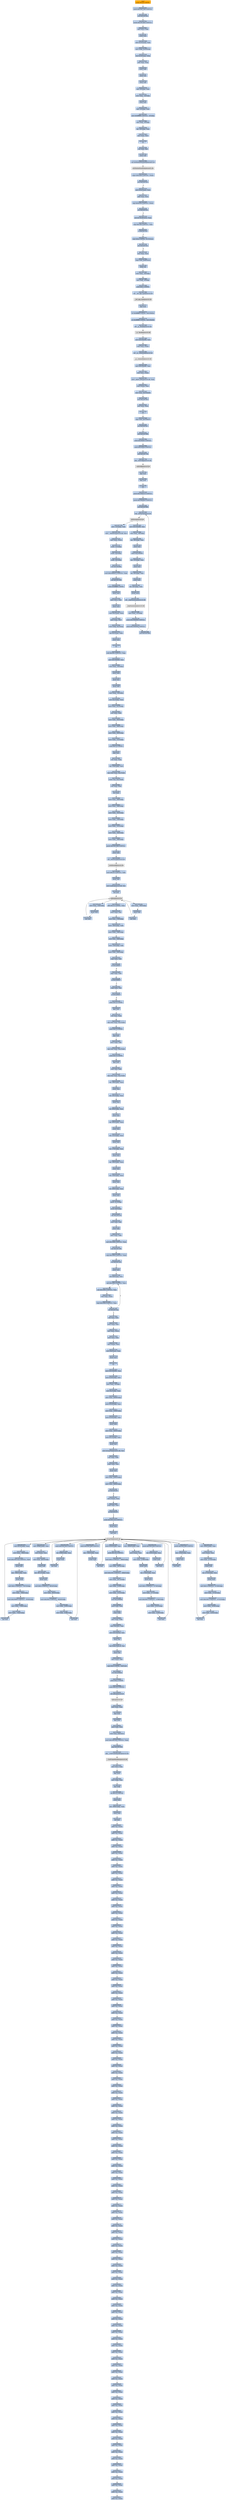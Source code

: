 digraph G {
node[shape=rectangle,style=filled,fillcolor=lightsteelblue,color=lightsteelblue]
bgcolor="transparent"
a0x010073ffpushl_0x28UINT8[label="start\npushl $0x28<UINT8>",color="lightgrey",fillcolor="orange"];
a0x01007401pushl_0x1001760UINT32[label="0x01007401\npushl $0x1001760<UINT32>"];
a0x01007406call_0x010076ac[label="0x01007406\ncall 0x010076ac"];
a0x010076acpushl_0x10076feUINT32[label="0x010076ac\npushl $0x10076fe<UINT32>"];
a0x010076b1movl_fs_0_eax[label="0x010076b1\nmovl %fs:0, %eax"];
a0x010076b7pushl_eax[label="0x010076b7\npushl %eax"];
a0x010076b8movl_0x10esp__eax[label="0x010076b8\nmovl 0x10(%esp), %eax"];
a0x010076bcmovl_ebp_0x10esp_[label="0x010076bc\nmovl %ebp, 0x10(%esp)"];
a0x010076c0leal_0x10esp__ebp[label="0x010076c0\nleal 0x10(%esp), %ebp"];
a0x010076c4subl_eax_esp[label="0x010076c4\nsubl %eax, %esp"];
a0x010076c6pushl_ebx[label="0x010076c6\npushl %ebx"];
a0x010076c7pushl_esi[label="0x010076c7\npushl %esi"];
a0x010076c8pushl_edi[label="0x010076c8\npushl %edi"];
a0x010076c9movl__8ebp__eax[label="0x010076c9\nmovl -8(%ebp), %eax"];
a0x010076ccmovl_esp__24ebp_[label="0x010076cc\nmovl %esp, -24(%ebp)"];
a0x010076cfpushl_eax[label="0x010076cf\npushl %eax"];
a0x010076d0movl__4ebp__eax[label="0x010076d0\nmovl -4(%ebp), %eax"];
a0x010076d3movl_0xffffffffUINT32__4ebp_[label="0x010076d3\nmovl $0xffffffff<UINT32>, -4(%ebp)"];
a0x010076damovl_eax__8ebp_[label="0x010076da\nmovl %eax, -8(%ebp)"];
a0x010076ddleal__16ebp__eax[label="0x010076dd\nleal -16(%ebp), %eax"];
a0x010076e0movl_eax_fs_0[label="0x010076e0\nmovl %eax, %fs:0"];
a0x010076e6ret[label="0x010076e6\nret"];
a0x0100740bxorl_edi_edi[label="0x0100740b\nxorl %edi, %edi"];
a0x0100740dpushl_edi[label="0x0100740d\npushl %edi"];
a0x0100740ecall_GetModuleHandleA_kernel32_dll[label="0x0100740e\ncall GetModuleHandleA@kernel32.dll"];
GetModuleHandleA_kernel32_dll[label="GetModuleHandleA@kernel32.dll",color="lightgrey",fillcolor="lightgrey"];
a0x01007414cmpw_0x5a4dUINT16_eax_[label="0x01007414\ncmpw $0x5a4d<UINT16>, (%eax)"];
a0x01007419jne_0x0100743a[label="0x01007419\njne 0x0100743a"];
a0x0100741bmovl_0x3ceax__ecx[label="0x0100741b\nmovl 0x3c(%eax), %ecx"];
a0x0100741eaddl_eax_ecx[label="0x0100741e\naddl %eax, %ecx"];
a0x01007420cmpl_0x4550UINT32_ecx_[label="0x01007420\ncmpl $0x4550<UINT32>, (%ecx)"];
a0x01007426jne_0x0100743a[label="0x01007426\njne 0x0100743a"];
a0x01007428movzwl_0x18ecx__eax[label="0x01007428\nmovzwl 0x18(%ecx), %eax"];
a0x0100742ccmpl_0x10bUINT32_eax[label="0x0100742c\ncmpl $0x10b<UINT32>, %eax"];
a0x01007431je_0x01007452[label="0x01007431\nje 0x01007452"];
a0x01007452cmpl_0xeUINT8_0x74ecx_[label="0x01007452\ncmpl $0xe<UINT8>, 0x74(%ecx)"];
a0x01007456jbe_0x0100743a[label="0x01007456\njbe 0x0100743a"];
a0x01007458xorl_eax_eax[label="0x01007458\nxorl %eax, %eax"];
a0x0100745acmpl_edi_0xe8ecx_[label="0x0100745a\ncmpl %edi, 0xe8(%ecx)"];
a0x01007460setne_al[label="0x01007460\nsetne %al"];
a0x01007463movl_eax__28ebp_[label="0x01007463\nmovl %eax, -28(%ebp)"];
a0x01007466movl_edi__4ebp_[label="0x01007466\nmovl %edi, -4(%ebp)"];
a0x01007469pushl_0x1UINT8[label="0x01007469\npushl $0x1<UINT8>"];
a0x0100746bcall___set_app_type_msvcrt_dll[label="0x0100746b\ncall __set_app_type@msvcrt.dll"];
a__set_app_type_msvcrt_dll[label="__set_app_type@msvcrt.dll",color="lightgrey",fillcolor="lightgrey"];
a0x01007471popl_ecx[label="0x01007471\npopl %ecx"];
a0x01007472orl_0xffffffffUINT8_0x0100e0ac[label="0x01007472\norl $0xffffffff<UINT8>, 0x0100e0ac"];
a0x01007479orl_0xffffffffUINT8_0x0100e0b0[label="0x01007479\norl $0xffffffff<UINT8>, 0x0100e0b0"];
a0x01007480call___p__fmode_msvcrt_dll[label="0x01007480\ncall __p__fmode@msvcrt.dll"];
a__p__fmode_msvcrt_dll[label="__p__fmode@msvcrt.dll",color="lightgrey",fillcolor="lightgrey"];
a0x01007486movl_0x0100e090_ecx[label="0x01007486\nmovl 0x0100e090, %ecx"];
a0x0100748cmovl_ecx_eax_[label="0x0100748c\nmovl %ecx, (%eax)"];
a0x0100748ecall___p__commode_msvcrt_dll[label="0x0100748e\ncall __p__commode@msvcrt.dll"];
a__p__commode_msvcrt_dll[label="__p__commode@msvcrt.dll",color="lightgrey",fillcolor="lightgrey"];
a0x01007494movl_0x0100e08c_ecx[label="0x01007494\nmovl 0x0100e08c, %ecx"];
a0x0100749amovl_ecx_eax_[label="0x0100749a\nmovl %ecx, (%eax)"];
a0x0100749cmovl__adjust_fdiv_msvcrt_dll_eax[label="0x0100749c\nmovl _adjust_fdiv@msvcrt.dll, %eax"];
a0x010074a1movl_eax__eax[label="0x010074a1\nmovl (%eax), %eax"];
a0x010074a3movl_eax_0x0100e0b4[label="0x010074a3\nmovl %eax, 0x0100e0b4"];
a0x010074a8call_0x010076a2[label="0x010074a8\ncall 0x010076a2"];
a0x010076a2xorl_eax_eax[label="0x010076a2\nxorl %eax, %eax"];
a0x010076a4ret[label="0x010076a4\nret"];
a0x010074adcmpl_edi_0x0100e070[label="0x010074ad\ncmpl %edi, 0x0100e070"];
a0x010074b3jne_0x010074c1[label="0x010074b3\njne 0x010074c1"];
a0x010074c1call_0x0100768b[label="0x010074c1\ncall 0x0100768b"];
a0x0100768bpushl_0x30000UINT32[label="0x0100768b\npushl $0x30000<UINT32>"];
a0x01007690pushl_0x10000UINT32[label="0x01007690\npushl $0x10000<UINT32>"];
a0x01007695call_0x010077de[label="0x01007695\ncall 0x010077de"];
a0x010077dejmp__controlfp_msvcrt_dll[label="0x010077de\njmp _controlfp@msvcrt.dll"];
a_controlfp_msvcrt_dll[label="_controlfp@msvcrt.dll",color="lightgrey",fillcolor="lightgrey"];
a0x0100769apopl_ecx[label="0x0100769a\npopl %ecx"];
a0x0100769bpopl_ecx[label="0x0100769b\npopl %ecx"];
a0x0100769cret[label="0x0100769c\nret"];
a0x010074c6pushl_0x100e010UINT32[label="0x010074c6\npushl $0x100e010<UINT32>"];
a0x010074cbpushl_0x100e00cUINT32[label="0x010074cb\npushl $0x100e00c<UINT32>"];
a0x010074d0call_0x01007680[label="0x010074d0\ncall 0x01007680"];
a0x01007680jmp__initterm_msvcrt_dll[label="0x01007680\njmp _initterm@msvcrt.dll"];
a_initterm_msvcrt_dll[label="_initterm@msvcrt.dll",color="lightgrey",fillcolor="lightgrey"];
a0x010074d5movl_0x0100e088_eax[label="0x010074d5\nmovl 0x0100e088, %eax"];
a0x010074damovl_eax__36ebp_[label="0x010074da\nmovl %eax, -36(%ebp)"];
a0x010074ddleal__36ebp__eax[label="0x010074dd\nleal -36(%ebp), %eax"];
a0x010074e0pushl_eax[label="0x010074e0\npushl %eax"];
a0x010074e1pushl_0x0100e084[label="0x010074e1\npushl 0x0100e084"];
a0x010074e7leal__32ebp__eax[label="0x010074e7\nleal -32(%ebp), %eax"];
a0x010074eapushl_eax[label="0x010074ea\npushl %eax"];
a0x010074ebleal__40ebp__eax[label="0x010074eb\nleal -40(%ebp), %eax"];
a0x010074eepushl_eax[label="0x010074ee\npushl %eax"];
a0x010074efleal__44ebp__eax[label="0x010074ef\nleal -44(%ebp), %eax"];
a0x010074f2pushl_eax[label="0x010074f2\npushl %eax"];
a0x010074f3call___wgetmainargs_msvcrt_dll[label="0x010074f3\ncall __wgetmainargs@msvcrt.dll"];
a__wgetmainargs_msvcrt_dll[label="__wgetmainargs@msvcrt.dll",color="lightgrey",fillcolor="lightgrey"];
a0x010074f9movl_eax__52ebp_[label="0x010074f9\nmovl %eax, -52(%ebp)"];
a0x010074fcpushl_0x100e008UINT32[label="0x010074fc\npushl $0x100e008<UINT32>"];
a0x01007501pushl_0x100e000UINT32[label="0x01007501\npushl $0x100e000<UINT32>"];
a0x01007506call_0x01007680[label="0x01007506\ncall 0x01007680"];
a0x0100750bmovl__32ebp__eax[label="0x0100750b\nmovl -32(%ebp), %eax"];
a0x0100750emovl___winitenv_msvcrt_dll_ecx[label="0x0100750e\nmovl __winitenv@msvcrt.dll, %ecx"];
a0x01007514movl_eax_ecx_[label="0x01007514\nmovl %eax, (%ecx)"];
a0x01007516pushl__32ebp_[label="0x01007516\npushl -32(%ebp)"];
a0x01007519pushl__40ebp_[label="0x01007519\npushl -40(%ebp)"];
a0x0100751cpushl__44ebp_[label="0x0100751c\npushl -44(%ebp)"];
a0x0100751fcall_0x0100596c[label="0x0100751f\ncall 0x0100596c"];
a0x0100596cmovl_0x100bc97UINT32_eax[label="0x0100596c\nmovl $0x100bc97<UINT32>, %eax"];
a0x01005971call_0x01007638[label="0x01005971\ncall 0x01007638"];
a0x01007638pushl_0xffffffffUINT8[label="0x01007638\npushl $0xffffffff<UINT8>"];
a0x0100763apushl_eax[label="0x0100763a\npushl %eax"];
a0x0100763bmovl_fs_0_eax[label="0x0100763b\nmovl %fs:0, %eax"];
a0x01007641pushl_eax[label="0x01007641\npushl %eax"];
a0x01007642movl_0xcesp__eax[label="0x01007642\nmovl 0xc(%esp), %eax"];
a0x01007646movl_esp_fs_0[label="0x01007646\nmovl %esp, %fs:0"];
a0x0100764dmovl_ebp_0xcesp_[label="0x0100764d\nmovl %ebp, 0xc(%esp)"];
a0x01007651leal_0xcesp__ebp[label="0x01007651\nleal 0xc(%esp), %ebp"];
a0x01007655pushl_eax[label="0x01007655\npushl %eax"];
a0x01007656ret[label="0x01007656\nret"];
a0x01005976subl_0x26cUINT32_esp[label="0x01005976\nsubl $0x26c<UINT32>, %esp"];
a0x0100597cmovl_0x0100e060_eax[label="0x0100597c\nmovl 0x0100e060, %eax"];
a0x01005981movl_eax__20ebp_[label="0x01005981\nmovl %eax, -20(%ebp)"];
a0x01005984pushl_ebx[label="0x01005984\npushl %ebx"];
a0x01005985pushl_esi[label="0x01005985\npushl %esi"];
a0x01005986pushl_edi[label="0x01005986\npushl %edi"];
a0x01005987movl_esp__16ebp_[label="0x01005987\nmovl %esp, -16(%ebp)"];
a0x0100598amovl_0xcebp__eax[label="0x0100598a\nmovl 0xc(%ebp), %eax"];
a0x0100598dmovl_eax__612ebp_[label="0x0100598d\nmovl %eax, -612(%ebp)"];
a0x01005993xorl_ebx_ebx[label="0x01005993\nxorl %ebx, %ebx"];
a0x01005995movl_ebx__604ebp_[label="0x01005995\nmovl %ebx, -604(%ebp)"];
a0x0100599bmovl_ebx__608ebp_[label="0x0100599b\nmovl %ebx, -608(%ebp)"];
a0x010059a1movl_ebx__600ebp_[label="0x010059a1\nmovl %ebx, -600(%ebp)"];
a0x010059a7movl_ebx__532ebp_[label="0x010059a7\nmovl %ebx, -532(%ebp)"];
a0x010059adpushl_0x7eUINT8[label="0x010059ad\npushl $0x7e<UINT8>"];
a0x010059afpopl_ecx[label="0x010059af\npopl %ecx"];
a0x010059b0xorl_eax_eax[label="0x010059b0\nxorl %eax, %eax"];
a0x010059b2leal__528ebp__edi[label="0x010059b2\nleal -528(%ebp), %edi"];
a0x010059b8repz_stosl_eax_es_edi_[label="0x010059b8\nrepz stosl %eax, %es:(%edi)"];
a0x010059bastosw_ax_es_edi_[label="0x010059ba\nstosw %ax, %es:(%edi)"];
a0x010059bcxorl_eax_eax[label="0x010059bc\nxorl %eax, %eax"];
a0x010059beincl_eax[label="0x010059be\nincl %eax"];
a0x010059bfmovl_eax__580ebp_[label="0x010059bf\nmovl %eax, -580(%ebp)"];
a0x010059c5movl_eax__596ebp_[label="0x010059c5\nmovl %eax, -596(%ebp)"];
a0x010059cbmovl_ebx__592ebp_[label="0x010059cb\nmovl %ebx, -592(%ebp)"];
a0x010059d1movl_ebx__536ebp_[label="0x010059d1\nmovl %ebx, -536(%ebp)"];
a0x010059d7movl_ebx__552ebp_[label="0x010059d7\nmovl %ebx, -552(%ebp)"];
a0x010059ddmovl_ebx__584ebp_[label="0x010059dd\nmovl %ebx, -584(%ebp)"];
a0x010059e3movl_ebx__588ebp_[label="0x010059e3\nmovl %ebx, -588(%ebp)"];
a0x010059e9pushl_0x1001280UINT32[label="0x010059e9\npushl $0x1001280<UINT32>"];
a0x010059eepushl_ebx[label="0x010059ee\npushl %ebx"];
a0x010059efcall__wsetlocale_msvcrt_dll[label="0x010059ef\ncall _wsetlocale@msvcrt.dll"];
a_wsetlocale_msvcrt_dll[label="_wsetlocale@msvcrt.dll",color="lightgrey",fillcolor="lightgrey"];
a0x010059f5movl_0x1fcUINT32_edi[label="0x010059f5\nmovl $0x1fc<UINT32>, %edi"];
a0x010059fapushl_edi[label="0x010059fa\npushl %edi"];
a0x010059fbmovl_malloc_msvcrt_dll_esi[label="0x010059fb\nmovl malloc@msvcrt.dll, %esi"];
a0x01005a01call_esi[label="0x01005a01\ncall %esi"];
malloc_msvcrt_dll[label="malloc@msvcrt.dll",color="lightgrey",fillcolor="lightgrey"];
a0x01005a03movl_eax__556ebp_[label="0x01005a03\nmovl %eax, -556(%ebp)"];
a0x01005a09pushl_edi[label="0x01005a09\npushl %edi"];
a0x01005a0acall_esi[label="0x01005a0a\ncall %esi"];
a0x01005a0cmovl_eax__560ebp_[label="0x01005a0c\nmovl %eax, -560(%ebp)"];
a0x01005a12pushl_edi[label="0x01005a12\npushl %edi"];
a0x01005a13call_esi[label="0x01005a13\ncall %esi"];
a0x01005a15addl_0x14UINT8_esp[label="0x01005a15\naddl $0x14<UINT8>, %esp"];
a0x01005a18movl_eax_esi[label="0x01005a18\nmovl %eax, %esi"];
a0x01005a1amovl_esi__576ebp_[label="0x01005a1a\nmovl %esi, -576(%ebp)"];
a0x01005a20movl__560ebp__edx[label="0x01005a20\nmovl -560(%ebp), %edx"];
a0x01005a26movl_edx__548ebp_[label="0x01005a26\nmovl %edx, -548(%ebp)"];
a0x01005a2cmovl_esi__544ebp_[label="0x01005a2c\nmovl %esi, -544(%ebp)"];
a0x01005a32movl__556ebp__edi[label="0x01005a32\nmovl -556(%ebp), %edi"];
a0x01005a38movl_edi__540ebp_[label="0x01005a38\nmovl %edi, -540(%ebp)"];
a0x01005a3ecmpl_ebx_edi[label="0x01005a3e\ncmpl %ebx, %edi"];
a0x01005a40je_0x01006037[label="0x01005a40\nje 0x01006037"];
a0x01005a46cmpl_ebx_edx[label="0x01005a46\ncmpl %ebx, %edx"];
a0x01005a48je_0x01006037[label="0x01005a48\nje 0x01006037"];
a0x01005a4ecmpl_ebx_esi[label="0x01005a4e\ncmpl %ebx, %esi"];
a0x01005a50je_0x01006037[label="0x01005a50\nje 0x01006037"];
a0x01005a56pushl_0x7fUINT8[label="0x01005a56\npushl $0x7f<UINT8>"];
a0x01005a58popl_ecx[label="0x01005a58\npopl %ecx"];
a0x01005a59xorl_eax_eax[label="0x01005a59\nxorl %eax, %eax"];
a0x01005a5brepz_stosl_eax_es_edi_[label="0x01005a5b\nrepz stosl %eax, %es:(%edi)"];
a0x01005a5dpushl_0x7fUINT8[label="0x01005a5d\npushl $0x7f<UINT8>"];
a0x01005a5fpopl_ecx[label="0x01005a5f\npopl %ecx"];
a0x01005a60movl_edx_edi[label="0x01005a60\nmovl %edx, %edi"];
a0x01005a62repz_stosl_eax_es_edi_[label="0x01005a62\nrepz stosl %eax, %es:(%edi)"];
a0x01005a64pushl_0x7fUINT8[label="0x01005a64\npushl $0x7f<UINT8>"];
a0x01005a66popl_ecx[label="0x01005a66\npopl %ecx"];
a0x01005a67movl_esi_edi[label="0x01005a67\nmovl %esi, %edi"];
a0x01005a69repz_stosl_eax_es_edi_[label="0x01005a69\nrepz stosl %eax, %es:(%edi)"];
a0x01005a6bleal__588ebp__eax[label="0x01005a6b\nleal -588(%ebp), %eax"];
a0x01005a71pushl_eax[label="0x01005a71\npushl %eax"];
a0x01005a72leal__592ebp__eax[label="0x01005a72\nleal -592(%ebp), %eax"];
a0x01005a78pushl_eax[label="0x01005a78\npushl %eax"];
a0x01005a79leal__604ebp__eax[label="0x01005a79\nleal -604(%ebp), %eax"];
a0x01005a7fpushl_eax[label="0x01005a7f\npushl %eax"];
a0x01005a80leal__600ebp__eax[label="0x01005a80\nleal -600(%ebp), %eax"];
a0x01005a86pushl_eax[label="0x01005a86\npushl %eax"];
a0x01005a87leal__532ebp__eax[label="0x01005a87\nleal -532(%ebp), %eax"];
a0x01005a8dpushl_eax[label="0x01005a8d\npushl %eax"];
a0x01005a8eleal__576ebp__eax[label="0x01005a8e\nleal -576(%ebp), %eax"];
a0x01005a94pushl_eax[label="0x01005a94\npushl %eax"];
a0x01005a95leal__560ebp__eax[label="0x01005a95\nleal -560(%ebp), %eax"];
a0x01005a9bpushl_eax[label="0x01005a9b\npushl %eax"];
a0x01005a9cleal__556ebp__eax[label="0x01005a9c\nleal -556(%ebp), %eax"];
a0x01005aa2pushl_eax[label="0x01005aa2\npushl %eax"];
a0x01005aa3leal__608ebp__eax[label="0x01005aa3\nleal -608(%ebp), %eax"];
a0x01005aa9pushl_eax[label="0x01005aa9\npushl %eax"];
a0x01005aaapushl__612ebp_[label="0x01005aaa\npushl -612(%ebp)"];
a0x01005ab0pushl_0x8ebp_[label="0x01005ab0\npushl 0x8(%ebp)"];
a0x01005ab3call_0x01001cf4[label="0x01005ab3\ncall 0x01001cf4"];
a0x01001cf4movl_edi_edi[label="0x01001cf4\nmovl %edi, %edi"];
a0x01001cf6pushl_ebp[label="0x01001cf6\npushl %ebp"];
a0x01001cf7movl_esp_ebp[label="0x01001cf7\nmovl %esp, %ebp"];
a0x01001cf9movl_0x20d8UINT32_eax[label="0x01001cf9\nmovl $0x20d8<UINT32>, %eax"];
a0x01001cfecall_0x01007590[label="0x01001cfe\ncall 0x01007590"];
a0x01007590cmpl_0x1000UINT32_eax[label="0x01007590\ncmpl $0x1000<UINT32>, %eax"];
a0x01007595jae_0x010075a5[label="0x01007595\njae 0x010075a5"];
a0x010075a5pushl_ecx[label="0x010075a5\npushl %ecx"];
a0x010075a6leal_0x8esp__ecx[label="0x010075a6\nleal 0x8(%esp), %ecx"];
a0x010075aasubl_0x1000UINT32_ecx[label="0x010075aa\nsubl $0x1000<UINT32>, %ecx"];
a0x010075b0subl_0x1000UINT32_eax[label="0x010075b0\nsubl $0x1000<UINT32>, %eax"];
a0x010075b5testl_eax_ecx_[label="0x010075b5\ntestl %eax, (%ecx)"];
a0x010075b7cmpl_0x1000UINT32_eax[label="0x010075b7\ncmpl $0x1000<UINT32>, %eax"];
a0x010075bcjae_0x010075aa[label="0x010075bc\njae 0x010075aa"];
a0x010075besubl_eax_ecx[label="0x010075be\nsubl %eax, %ecx"];
a0x010075c0movl_esp_eax[label="0x010075c0\nmovl %esp, %eax"];
a0x010075c2testl_eax_ecx_[label="0x010075c2\ntestl %eax, (%ecx)"];
a0x010075c4movl_ecx_esp[label="0x010075c4\nmovl %ecx, %esp"];
a0x010075c6movl_eax__ecx[label="0x010075c6\nmovl (%eax), %ecx"];
a0x010075c8movl_0x4eax__eax[label="0x010075c8\nmovl 0x4(%eax), %eax"];
a0x010075cbpushl_eax[label="0x010075cb\npushl %eax"];
a0x010075ccret[label="0x010075cc\nret"];
a0x01001d03movl_0x0100e060_eax[label="0x01001d03\nmovl 0x0100e060, %eax"];
a0x01001d08movl_0x28ebp__ecx[label="0x01001d08\nmovl 0x28(%ebp), %ecx"];
a0x01001d0bmovl_eax__4ebp_[label="0x01001d0b\nmovl %eax, -4(%ebp)"];
a0x01001d0emovl_0xcebp__eax[label="0x01001d0e\nmovl 0xc(%ebp), %eax"];
a0x01001d11movl_eax__8408ebp_[label="0x01001d11\nmovl %eax, -8408(%ebp)"];
a0x01001d17movl_0x14ebp__eax[label="0x01001d17\nmovl 0x14(%ebp), %eax"];
a0x01001d1amovl_eax__8396ebp_[label="0x01001d1a\nmovl %eax, -8396(%ebp)"];
a0x01001d20movl_0x18ebp__eax[label="0x01001d20\nmovl 0x18(%ebp), %eax"];
a0x01001d23pushl_ebx[label="0x01001d23\npushl %ebx"];
a0x01001d24movl_eax__8400ebp_[label="0x01001d24\nmovl %eax, -8400(%ebp)"];
a0x01001d2amovl_0x1cebp__eax[label="0x01001d2a\nmovl 0x1c(%ebp), %eax"];
a0x01001d2dpushl_esi[label="0x01001d2d\npushl %esi"];
a0x01001d2emovl_lstrcpyW_kernel32_dll_esi[label="0x01001d2e\nmovl lstrcpyW@kernel32.dll, %esi"];
a0x01001d34xorl_ebx_ebx[label="0x01001d34\nxorl %ebx, %ebx"];
a0x01001d36cmpl_ebx_eax[label="0x01001d36\ncmpl %ebx, %eax"];
a0x01001d38pushl_edi[label="0x01001d38\npushl %edi"];
a0x01001d39movl_eax__8392ebp_[label="0x01001d39\nmovl %eax, -8392(%ebp)"];
a0x01001d3fmovl_ecx__8404ebp_[label="0x01001d3f\nmovl %ecx, -8404(%ebp)"];
a0x01001d45je_0x01001d55[label="0x01001d45\nje 0x01001d55"];
a0x01001d47movl_eax__eax[label="0x01001d47\nmovl (%eax), %eax"];
a0x01001d49cmpl_ebx_eax[label="0x01001d49\ncmpl %ebx, %eax"];
a0x01001d4bje_0x01001d55[label="0x01001d4b\nje 0x01001d55"];
a0x01001d4dpushl_0x10012c4UINT32[label="0x01001d4d\npushl $0x10012c4<UINT32>"];
a0x01001d52pushl_eax[label="0x01001d52\npushl %eax"];
a0x01001d53call_esi[label="0x01001d53\ncall %esi"];
lstrcpyW_kernel32_dll[label="lstrcpyW@kernel32.dll",color="lightgrey",fillcolor="lightgrey"];
a0x01001d55movl_0x10ebp__eax[label="0x01001d55\nmovl 0x10(%ebp), %eax"];
a0x01001d58movl_eax__7864ebp_[label="0x01001d58\nmovl %eax, -7864(%ebp)"];
a0x01001d5emovl_0x10012c0UINT32_edi[label="0x01001d5e\nmovl $0x10012c0<UINT32>, %edi"];
a0x01001d63pushl_edi[label="0x01001d63\npushl %edi"];
a0x01001d64leal__7860ebp__eax[label="0x01001d64\nleal -7860(%ebp), %eax"];
a0x01001d6apushl_eax[label="0x01001d6a\npushl %eax"];
a0x01001d6bmovl_0x1UINT32__7872ebp_[label="0x01001d6b\nmovl $0x1<UINT32>, -7872(%ebp)"];
a0x01001d75movl_ebx__7868ebp_[label="0x01001d75\nmovl %ebx, -7868(%ebp)"];
a0x01001d7bmovl_0x20000UINT32__7876ebp_[label="0x01001d7b\nmovl $0x20000<UINT32>, -7876(%ebp)"];
a0x01001d85movl_ebx__7348ebp_[label="0x01001d85\nmovl %ebx, -7348(%ebp)"];
a0x01001d8bmovl_ebx__7344ebp_[label="0x01001d8b\nmovl %ebx, -7344(%ebp)"];
a0x01001d91call_esi[label="0x01001d91\ncall %esi"];
a0x01001d93pushl_0x10012bcUINT32[label="0x01001d93\npushl $0x10012bc<UINT32>"];
a0x01001d98leal__8388ebp__eax[label="0x01001d98\nleal -8388(%ebp), %eax"];
a0x01001d9epushl_eax[label="0x01001d9e\npushl %eax"];
a0x01001d9fcall_esi[label="0x01001d9f\ncall %esi"];
a0x01001da1movl__8396ebp__eax[label="0x01001da1\nmovl -8396(%ebp), %eax"];
a0x01001da7movl_eax__eax[label="0x01001da7\nmovl (%eax), %eax"];
a0x01001da9movl_eax__6816ebp_[label="0x01001da9\nmovl %eax, -6816(%ebp)"];
a0x01001dafpushl_edi[label="0x01001daf\npushl %edi"];
a0x01001db0leal__6812ebp__eax[label="0x01001db0\nleal -6812(%ebp), %eax"];
a0x01001db6pushl_eax[label="0x01001db6\npushl %eax"];
a0x01001db7movl_0x1UINT32__6824ebp_[label="0x01001db7\nmovl $0x1<UINT32>, -6824(%ebp)"];
a0x01001dc1movl_ebx__6820ebp_[label="0x01001dc1\nmovl %ebx, -6820(%ebp)"];
a0x01001dc7movl_0x2001UINT32__6828ebp_[label="0x01001dc7\nmovl $0x2001<UINT32>, -6828(%ebp)"];
a0x01001dd1movl_ebx__6300ebp_[label="0x01001dd1\nmovl %ebx, -6300(%ebp)"];
a0x01001dd7movl_ebx__6296ebp_[label="0x01001dd7\nmovl %ebx, -6296(%ebp)"];
a0x01001dddcall_esi[label="0x01001ddd\ncall %esi"];
a0x01001ddfpushl_0x10012b8UINT32[label="0x01001ddf\npushl $0x10012b8<UINT32>"];
a0x01001de4leal__7340ebp__eax[label="0x01001de4\nleal -7340(%ebp), %eax"];
a0x01001deapushl_eax[label="0x01001dea\npushl %eax"];
a0x01001debcall_esi[label="0x01001deb\ncall %esi"];
a0x01001dedmovl__8400ebp__eax[label="0x01001ded\nmovl -8400(%ebp), %eax"];
a0x01001df3movl_eax__eax[label="0x01001df3\nmovl (%eax), %eax"];
a0x01001df5movl_eax__5768ebp_[label="0x01001df5\nmovl %eax, -5768(%ebp)"];
a0x01001dfbpushl_edi[label="0x01001dfb\npushl %edi"];
a0x01001dfcleal__5764ebp__eax[label="0x01001dfc\nleal -5764(%ebp), %eax"];
a0x01001e02pushl_eax[label="0x01001e02\npushl %eax"];
a0x01001e03movl_0x1UINT32__5776ebp_[label="0x01001e03\nmovl $0x1<UINT32>, -5776(%ebp)"];
a0x01001e0dmovl_ebx__5772ebp_[label="0x01001e0d\nmovl %ebx, -5772(%ebp)"];
a0x01001e13movl_0x2001UINT32__5780ebp_[label="0x01001e13\nmovl $0x2001<UINT32>, -5780(%ebp)"];
a0x01001e1dmovl_ebx__5252ebp_[label="0x01001e1d\nmovl %ebx, -5252(%ebp)"];
a0x01001e23movl_ebx__5248ebp_[label="0x01001e23\nmovl %ebx, -5248(%ebp)"];
a0x01001e29call_esi[label="0x01001e29\ncall %esi"];
a0x01001e2bpushl_0x10012b4UINT32[label="0x01001e2b\npushl $0x10012b4<UINT32>"];
a0x01001e30leal__6292ebp__eax[label="0x01001e30\nleal -6292(%ebp), %eax"];
a0x01001e36pushl_eax[label="0x01001e36\npushl %eax"];
a0x01001e37call_esi[label="0x01001e37\ncall %esi"];
a0x01001e39movl__8392ebp__eax[label="0x01001e39\nmovl -8392(%ebp), %eax"];
a0x01001e3fmovl_eax__eax[label="0x01001e3f\nmovl (%eax), %eax"];
a0x01001e41movl_eax__4720ebp_[label="0x01001e41\nmovl %eax, -4720(%ebp)"];
a0x01001e47pushl_edi[label="0x01001e47\npushl %edi"];
a0x01001e48leal__4716ebp__eax[label="0x01001e48\nleal -4716(%ebp), %eax"];
a0x01001e4epushl_eax[label="0x01001e4e\npushl %eax"];
a0x01001e4fmovl_0x1UINT32__4728ebp_[label="0x01001e4f\nmovl $0x1<UINT32>, -4728(%ebp)"];
a0x01001e59movl_ebx__4724ebp_[label="0x01001e59\nmovl %ebx, -4724(%ebp)"];
a0x01001e5fmovl_0x1001UINT32__4732ebp_[label="0x01001e5f\nmovl $0x1001<UINT32>, -4732(%ebp)"];
a0x01001e69movl_ebx__4204ebp_[label="0x01001e69\nmovl %ebx, -4204(%ebp)"];
a0x01001e6fmovl_ebx__4200ebp_[label="0x01001e6f\nmovl %ebx, -4200(%ebp)"];
a0x01001e75call_esi[label="0x01001e75\ncall %esi"];
a0x01001e77pushl_0x10012b0UINT32[label="0x01001e77\npushl $0x10012b0<UINT32>"];
a0x01001e7cleal__5244ebp__eax[label="0x01001e7c\nleal -5244(%ebp), %eax"];
a0x01001e82pushl_eax[label="0x01001e82\npushl %eax"];
a0x01001e83call_esi[label="0x01001e83\ncall %esi"];
a0x01001e85movl_0x20ebp__eax[label="0x01001e85\nmovl 0x20(%ebp), %eax"];
a0x01001e88pushl_0x130UINT32[label="0x01001e88\npushl $0x130<UINT32>"];
a0x01001e8dmovl_0x1UINT32__3680ebp_[label="0x01001e8d\nmovl $0x1<UINT32>, -3680(%ebp)"];
a0x01001e97movl_ebx__3676ebp_[label="0x01001e97\nmovl %ebx, -3676(%ebp)"];
a0x01001e9dmovl_0x2201UINT32__3684ebp_[label="0x01001e9d\nmovl $0x2201<UINT32>, -3684(%ebp)"];
a0x01001ea7movl_eax__3672ebp_[label="0x01001ea7\nmovl %eax, -3672(%ebp)"];
a0x01001eadmovl_ebx__3156ebp_[label="0x01001ead\nmovl %ebx, -3156(%ebp)"];
a0x01001eb3movl_ebx__3152ebp_[label="0x01001eb3\nmovl %ebx, -3152(%ebp)"];
a0x01001eb9call_0x01008868[label="0x01001eb9\ncall 0x01008868"];
a0x01008868movl_edi_edi[label="0x01008868\nmovl %edi, %edi"];
a0x0100886apushl_ebp[label="0x0100886a\npushl %ebp"];
a0x0100886bmovl_esp_ebp[label="0x0100886b\nmovl %esp, %ebp"];
a0x0100886dmovl_fs_0x2c_eax[label="0x0100886d\nmovl %fs:0x2c, %eax"];
a0x01008873movl_0x0100e0a8_ecx[label="0x01008873\nmovl 0x0100e0a8, %ecx"];
a0x01008879pushl_esi[label="0x01008879\npushl %esi"];
a0x0100887aleal_eaxecx4__esi[label="0x0100887a\nleal (%eax,%ecx,4), %esi"];
a0x0100887dpushl_edi[label="0x0100887d\npushl %edi"];
a0x0100887emovl_esi__edi[label="0x0100887e\nmovl (%esi), %edi"];
a0x01008880cmpl_0x0UINT8_0x8edi_[label="0x01008880\ncmpl $0x0<UINT8>, 0x8(%edi)"];
a0x01008887jne_0x010088ab[label="0x01008887\njne 0x010088ab"];
a0x01008889pushl_0x2UINT8[label="0x01008889\npushl $0x2<UINT8>"];
a0x0100888bpushl_0x103UINT32[label="0x0100888b\npushl $0x103<UINT32>"];
a0x01008890call_calloc_msvcrt_dll[label="0x01008890\ncall calloc@msvcrt.dll"];
calloc_msvcrt_dll[label="calloc@msvcrt.dll",color="lightgrey",fillcolor="lightgrey"];
a0x01008896testl_eax_eax[label="0x01008896\ntestl %eax, %eax"];
a0x01008898popl_ecx[label="0x01008898\npopl %ecx"];
a0x01008899popl_ecx[label="0x01008899\npopl %ecx"];
a0x0100889amovl_edi_ecx[label="0x0100889a\nmovl %edi, %ecx"];
a0x0100889cmovl_eax_0x8ecx_[label="0x0100889c\nmovl %eax, 0x8(%ecx)"];
a0x0100bc97movl_0x100c200UINT32_eax[label="0x0100bc97\nmovl $0x100c200<UINT32>, %eax"];
a0x0100bc9cjmp_0x01007626[label="0x0100bc9c\njmp 0x01007626"];
a0x01007626jmp___CxxFrameHandler_msvcrt_dll[label="0x01007626\njmp __CxxFrameHandler@msvcrt.dll"];
a__CxxFrameHandler_msvcrt_dll[label="__CxxFrameHandler@msvcrt.dll",color="lightgrey",fillcolor="lightgrey"];
a0x7c9032a8movl_fs_0_esp[label="0x7c9032a8\nmovl %fs:0, %esp"];
a0x7c9032afpopl_fs_0[label="0x7c9032af\npopl %fs:0"];
a0x7c9032b6movl_ebp_esp[label="0x7c9032b6\nmovl %ebp, %esp"];
a0x7c9032b8popl_ebp[label="0x7c9032b8\npopl %ebp"];
a0x7c9032b9ret_0x14UINT16[label="0x7c9032b9\nret $0x14<UINT16>"];
a0x01001ebepushl_eax[label="0x01001ebe\npushl %eax"];
a0x01001ebfleal__3668ebp__eax[label="0x01001ebf\nleal -3668(%ebp), %eax"];
a0x01001ec5pushl_eax[label="0x01001ec5\npushl %eax"];
a0x01001ec6call_esi[label="0x01001ec6\ncall %esi"];
a0x00000000addb_al_eax_[label="0x00000000\naddb %al, (%eax)"];
a0x00000002addb_al_eax_[label="0x00000002\naddb %al, (%eax)"];
a0x00000004addb_al_eax_[label="0x00000004\naddb %al, (%eax)"];
a0x00000006addb_al_eax_[label="0x00000006\naddb %al, (%eax)"];
a0x00000008addb_al_eax_[label="0x00000008\naddb %al, (%eax)"];
a0x0000000aaddb_al_eax_[label="0x0000000a\naddb %al, (%eax)"];
a0x0000000caddb_al_eax_[label="0x0000000c\naddb %al, (%eax)"];
a0x0000000eaddb_al_eax_[label="0x0000000e\naddb %al, (%eax)"];
a0x00000010addb_al_eax_[label="0x00000010\naddb %al, (%eax)"];
a0x00000012addb_al_eax_[label="0x00000012\naddb %al, (%eax)"];
a0x00000014addb_al_eax_[label="0x00000014\naddb %al, (%eax)"];
a0x00000016addb_al_eax_[label="0x00000016\naddb %al, (%eax)"];
a0x00000018addb_al_eax_[label="0x00000018\naddb %al, (%eax)"];
a0x0000001aaddb_al_eax_[label="0x0000001a\naddb %al, (%eax)"];
a0x0000001caddb_al_eax_[label="0x0000001c\naddb %al, (%eax)"];
a0x0000001eaddb_al_eax_[label="0x0000001e\naddb %al, (%eax)"];
a0x00000020addb_al_eax_[label="0x00000020\naddb %al, (%eax)"];
a0x00000022addb_al_eax_[label="0x00000022\naddb %al, (%eax)"];
a0x00000024addb_al_eax_[label="0x00000024\naddb %al, (%eax)"];
a0x00000026addb_al_eax_[label="0x00000026\naddb %al, (%eax)"];
a0x00000028addb_al_eax_[label="0x00000028\naddb %al, (%eax)"];
a0x0000002aaddb_al_eax_[label="0x0000002a\naddb %al, (%eax)"];
a0x0000002caddb_al_eax_[label="0x0000002c\naddb %al, (%eax)"];
a0x0000002eaddb_al_eax_[label="0x0000002e\naddb %al, (%eax)"];
a0x00000030addb_al_eax_[label="0x00000030\naddb %al, (%eax)"];
a0x00000032addb_al_eax_[label="0x00000032\naddb %al, (%eax)"];
a0x00000034addb_al_eax_[label="0x00000034\naddb %al, (%eax)"];
a0x00000036addb_al_eax_[label="0x00000036\naddb %al, (%eax)"];
a0x00000038addb_al_eax_[label="0x00000038\naddb %al, (%eax)"];
a0x0000003aaddb_al_eax_[label="0x0000003a\naddb %al, (%eax)"];
a0x0000003caddb_al_eax_[label="0x0000003c\naddb %al, (%eax)"];
a0x0000003eaddb_al_eax_[label="0x0000003e\naddb %al, (%eax)"];
a0x00000040addb_al_eax_[label="0x00000040\naddb %al, (%eax)"];
a0x00000042addb_al_eax_[label="0x00000042\naddb %al, (%eax)"];
a0x00000044addb_al_eax_[label="0x00000044\naddb %al, (%eax)"];
a0x00000046addb_al_eax_[label="0x00000046\naddb %al, (%eax)"];
a0x00000048addb_al_eax_[label="0x00000048\naddb %al, (%eax)"];
a0x0000004aaddb_al_eax_[label="0x0000004a\naddb %al, (%eax)"];
a0x0000004caddb_al_eax_[label="0x0000004c\naddb %al, (%eax)"];
a0x0000004eaddb_al_eax_[label="0x0000004e\naddb %al, (%eax)"];
a0x00000050addb_al_eax_[label="0x00000050\naddb %al, (%eax)"];
a0x00000052addb_al_eax_[label="0x00000052\naddb %al, (%eax)"];
a0x00000054addb_al_eax_[label="0x00000054\naddb %al, (%eax)"];
a0x00000056addb_al_eax_[label="0x00000056\naddb %al, (%eax)"];
a0x00000058addb_al_eax_[label="0x00000058\naddb %al, (%eax)"];
a0x0000005aaddb_al_eax_[label="0x0000005a\naddb %al, (%eax)"];
a0x0000005caddb_al_eax_[label="0x0000005c\naddb %al, (%eax)"];
a0x0000005eaddb_al_eax_[label="0x0000005e\naddb %al, (%eax)"];
a0x00000060addb_al_eax_[label="0x00000060\naddb %al, (%eax)"];
a0x00000062addb_al_eax_[label="0x00000062\naddb %al, (%eax)"];
a0x00000064addb_al_eax_[label="0x00000064\naddb %al, (%eax)"];
a0x00000066addb_al_eax_[label="0x00000066\naddb %al, (%eax)"];
a0x00000068addb_al_eax_[label="0x00000068\naddb %al, (%eax)"];
a0x0000006aaddb_al_eax_[label="0x0000006a\naddb %al, (%eax)"];
a0x0000006caddb_al_eax_[label="0x0000006c\naddb %al, (%eax)"];
a0x0000006eaddb_al_eax_[label="0x0000006e\naddb %al, (%eax)"];
a0x00000070addb_al_eax_[label="0x00000070\naddb %al, (%eax)"];
a0x00000072addb_al_eax_[label="0x00000072\naddb %al, (%eax)"];
a0x00000074addb_al_eax_[label="0x00000074\naddb %al, (%eax)"];
a0x00000076addb_al_eax_[label="0x00000076\naddb %al, (%eax)"];
a0x00000078addb_al_eax_[label="0x00000078\naddb %al, (%eax)"];
a0x0000007aaddb_al_eax_[label="0x0000007a\naddb %al, (%eax)"];
a0x0000007caddb_al_eax_[label="0x0000007c\naddb %al, (%eax)"];
a0x0000007eaddb_al_eax_[label="0x0000007e\naddb %al, (%eax)"];
a0x00000080addb_al_eax_[label="0x00000080\naddb %al, (%eax)"];
a0x00000082addb_al_eax_[label="0x00000082\naddb %al, (%eax)"];
a0x00000084addb_al_eax_[label="0x00000084\naddb %al, (%eax)"];
a0x00000086addb_al_eax_[label="0x00000086\naddb %al, (%eax)"];
a0x00000088addb_al_eax_[label="0x00000088\naddb %al, (%eax)"];
a0x0000008aaddb_al_eax_[label="0x0000008a\naddb %al, (%eax)"];
a0x0000008caddb_al_eax_[label="0x0000008c\naddb %al, (%eax)"];
a0x0000008eaddb_al_eax_[label="0x0000008e\naddb %al, (%eax)"];
a0x00000090addb_al_eax_[label="0x00000090\naddb %al, (%eax)"];
a0x00000092addb_al_eax_[label="0x00000092\naddb %al, (%eax)"];
a0x00000094addb_al_eax_[label="0x00000094\naddb %al, (%eax)"];
a0x00000096addb_al_eax_[label="0x00000096\naddb %al, (%eax)"];
a0x00000098addb_al_eax_[label="0x00000098\naddb %al, (%eax)"];
a0x0000009aaddb_al_eax_[label="0x0000009a\naddb %al, (%eax)"];
a0x0000009caddb_al_eax_[label="0x0000009c\naddb %al, (%eax)"];
a0x0000009eaddb_al_eax_[label="0x0000009e\naddb %al, (%eax)"];
a0x000000a0addb_al_eax_[label="0x000000a0\naddb %al, (%eax)"];
a0x000000a2addb_al_eax_[label="0x000000a2\naddb %al, (%eax)"];
a0x000000a4addb_al_eax_[label="0x000000a4\naddb %al, (%eax)"];
a0x000000a6addb_al_eax_[label="0x000000a6\naddb %al, (%eax)"];
a0x000000a8addb_al_eax_[label="0x000000a8\naddb %al, (%eax)"];
a0x000000aaaddb_al_eax_[label="0x000000aa\naddb %al, (%eax)"];
a0x000000acaddb_al_eax_[label="0x000000ac\naddb %al, (%eax)"];
a0x000000aeaddb_al_eax_[label="0x000000ae\naddb %al, (%eax)"];
a0x000000b0addb_al_eax_[label="0x000000b0\naddb %al, (%eax)"];
a0x000000b2addb_al_eax_[label="0x000000b2\naddb %al, (%eax)"];
a0x000000b4addb_al_eax_[label="0x000000b4\naddb %al, (%eax)"];
a0x000000b6addb_al_eax_[label="0x000000b6\naddb %al, (%eax)"];
a0x000000b8addb_al_eax_[label="0x000000b8\naddb %al, (%eax)"];
a0x000000baaddb_al_eax_[label="0x000000ba\naddb %al, (%eax)"];
a0x000000bcaddb_al_eax_[label="0x000000bc\naddb %al, (%eax)"];
a0x000000beaddb_al_eax_[label="0x000000be\naddb %al, (%eax)"];
a0x000000c0addb_al_eax_[label="0x000000c0\naddb %al, (%eax)"];
a0x000000c2addb_al_eax_[label="0x000000c2\naddb %al, (%eax)"];
a0x000000c4addb_al_eax_[label="0x000000c4\naddb %al, (%eax)"];
a0x000000c6addb_al_eax_[label="0x000000c6\naddb %al, (%eax)"];
a0x000000c8addb_al_eax_[label="0x000000c8\naddb %al, (%eax)"];
a0x000000caaddb_al_eax_[label="0x000000ca\naddb %al, (%eax)"];
a0x010073ffpushl_0x28UINT8 -> a0x01007401pushl_0x1001760UINT32 [color="#000000"];
a0x01007401pushl_0x1001760UINT32 -> a0x01007406call_0x010076ac [color="#000000"];
a0x01007406call_0x010076ac -> a0x010076acpushl_0x10076feUINT32 [color="#000000"];
a0x010076acpushl_0x10076feUINT32 -> a0x010076b1movl_fs_0_eax [color="#000000"];
a0x010076b1movl_fs_0_eax -> a0x010076b7pushl_eax [color="#000000"];
a0x010076b7pushl_eax -> a0x010076b8movl_0x10esp__eax [color="#000000"];
a0x010076b8movl_0x10esp__eax -> a0x010076bcmovl_ebp_0x10esp_ [color="#000000"];
a0x010076bcmovl_ebp_0x10esp_ -> a0x010076c0leal_0x10esp__ebp [color="#000000"];
a0x010076c0leal_0x10esp__ebp -> a0x010076c4subl_eax_esp [color="#000000"];
a0x010076c4subl_eax_esp -> a0x010076c6pushl_ebx [color="#000000"];
a0x010076c6pushl_ebx -> a0x010076c7pushl_esi [color="#000000"];
a0x010076c7pushl_esi -> a0x010076c8pushl_edi [color="#000000"];
a0x010076c8pushl_edi -> a0x010076c9movl__8ebp__eax [color="#000000"];
a0x010076c9movl__8ebp__eax -> a0x010076ccmovl_esp__24ebp_ [color="#000000"];
a0x010076ccmovl_esp__24ebp_ -> a0x010076cfpushl_eax [color="#000000"];
a0x010076cfpushl_eax -> a0x010076d0movl__4ebp__eax [color="#000000"];
a0x010076d0movl__4ebp__eax -> a0x010076d3movl_0xffffffffUINT32__4ebp_ [color="#000000"];
a0x010076d3movl_0xffffffffUINT32__4ebp_ -> a0x010076damovl_eax__8ebp_ [color="#000000"];
a0x010076damovl_eax__8ebp_ -> a0x010076ddleal__16ebp__eax [color="#000000"];
a0x010076ddleal__16ebp__eax -> a0x010076e0movl_eax_fs_0 [color="#000000"];
a0x010076e0movl_eax_fs_0 -> a0x010076e6ret [color="#000000"];
a0x010076e6ret -> a0x0100740bxorl_edi_edi [color="#000000"];
a0x0100740bxorl_edi_edi -> a0x0100740dpushl_edi [color="#000000"];
a0x0100740dpushl_edi -> a0x0100740ecall_GetModuleHandleA_kernel32_dll [color="#000000"];
a0x0100740ecall_GetModuleHandleA_kernel32_dll -> GetModuleHandleA_kernel32_dll [color="#000000"];
GetModuleHandleA_kernel32_dll -> a0x01007414cmpw_0x5a4dUINT16_eax_ [color="#000000"];
a0x01007414cmpw_0x5a4dUINT16_eax_ -> a0x01007419jne_0x0100743a [color="#000000"];
a0x01007419jne_0x0100743a -> a0x0100741bmovl_0x3ceax__ecx [color="#000000",label="F"];
a0x0100741bmovl_0x3ceax__ecx -> a0x0100741eaddl_eax_ecx [color="#000000"];
a0x0100741eaddl_eax_ecx -> a0x01007420cmpl_0x4550UINT32_ecx_ [color="#000000"];
a0x01007420cmpl_0x4550UINT32_ecx_ -> a0x01007426jne_0x0100743a [color="#000000"];
a0x01007426jne_0x0100743a -> a0x01007428movzwl_0x18ecx__eax [color="#000000",label="F"];
a0x01007428movzwl_0x18ecx__eax -> a0x0100742ccmpl_0x10bUINT32_eax [color="#000000"];
a0x0100742ccmpl_0x10bUINT32_eax -> a0x01007431je_0x01007452 [color="#000000"];
a0x01007431je_0x01007452 -> a0x01007452cmpl_0xeUINT8_0x74ecx_ [color="#000000",label="T"];
a0x01007452cmpl_0xeUINT8_0x74ecx_ -> a0x01007456jbe_0x0100743a [color="#000000"];
a0x01007456jbe_0x0100743a -> a0x01007458xorl_eax_eax [color="#000000",label="F"];
a0x01007458xorl_eax_eax -> a0x0100745acmpl_edi_0xe8ecx_ [color="#000000"];
a0x0100745acmpl_edi_0xe8ecx_ -> a0x01007460setne_al [color="#000000"];
a0x01007460setne_al -> a0x01007463movl_eax__28ebp_ [color="#000000"];
a0x01007463movl_eax__28ebp_ -> a0x01007466movl_edi__4ebp_ [color="#000000"];
a0x01007466movl_edi__4ebp_ -> a0x01007469pushl_0x1UINT8 [color="#000000"];
a0x01007469pushl_0x1UINT8 -> a0x0100746bcall___set_app_type_msvcrt_dll [color="#000000"];
a0x0100746bcall___set_app_type_msvcrt_dll -> a__set_app_type_msvcrt_dll [color="#000000"];
a__set_app_type_msvcrt_dll -> a0x01007471popl_ecx [color="#000000"];
a0x01007471popl_ecx -> a0x01007472orl_0xffffffffUINT8_0x0100e0ac [color="#000000"];
a0x01007472orl_0xffffffffUINT8_0x0100e0ac -> a0x01007479orl_0xffffffffUINT8_0x0100e0b0 [color="#000000"];
a0x01007479orl_0xffffffffUINT8_0x0100e0b0 -> a0x01007480call___p__fmode_msvcrt_dll [color="#000000"];
a0x01007480call___p__fmode_msvcrt_dll -> a__p__fmode_msvcrt_dll [color="#000000"];
a__p__fmode_msvcrt_dll -> a0x01007486movl_0x0100e090_ecx [color="#000000"];
a0x01007486movl_0x0100e090_ecx -> a0x0100748cmovl_ecx_eax_ [color="#000000"];
a0x0100748cmovl_ecx_eax_ -> a0x0100748ecall___p__commode_msvcrt_dll [color="#000000"];
a0x0100748ecall___p__commode_msvcrt_dll -> a__p__commode_msvcrt_dll [color="#000000"];
a__p__commode_msvcrt_dll -> a0x01007494movl_0x0100e08c_ecx [color="#000000"];
a0x01007494movl_0x0100e08c_ecx -> a0x0100749amovl_ecx_eax_ [color="#000000"];
a0x0100749amovl_ecx_eax_ -> a0x0100749cmovl__adjust_fdiv_msvcrt_dll_eax [color="#000000"];
a0x0100749cmovl__adjust_fdiv_msvcrt_dll_eax -> a0x010074a1movl_eax__eax [color="#000000"];
a0x010074a1movl_eax__eax -> a0x010074a3movl_eax_0x0100e0b4 [color="#000000"];
a0x010074a3movl_eax_0x0100e0b4 -> a0x010074a8call_0x010076a2 [color="#000000"];
a0x010074a8call_0x010076a2 -> a0x010076a2xorl_eax_eax [color="#000000"];
a0x010076a2xorl_eax_eax -> a0x010076a4ret [color="#000000"];
a0x010076a4ret -> a0x010074adcmpl_edi_0x0100e070 [color="#000000"];
a0x010074adcmpl_edi_0x0100e070 -> a0x010074b3jne_0x010074c1 [color="#000000"];
a0x010074b3jne_0x010074c1 -> a0x010074c1call_0x0100768b [color="#000000",label="T"];
a0x010074c1call_0x0100768b -> a0x0100768bpushl_0x30000UINT32 [color="#000000"];
a0x0100768bpushl_0x30000UINT32 -> a0x01007690pushl_0x10000UINT32 [color="#000000"];
a0x01007690pushl_0x10000UINT32 -> a0x01007695call_0x010077de [color="#000000"];
a0x01007695call_0x010077de -> a0x010077dejmp__controlfp_msvcrt_dll [color="#000000"];
a0x010077dejmp__controlfp_msvcrt_dll -> a_controlfp_msvcrt_dll [color="#000000"];
a_controlfp_msvcrt_dll -> a0x0100769apopl_ecx [color="#000000"];
a0x0100769apopl_ecx -> a0x0100769bpopl_ecx [color="#000000"];
a0x0100769bpopl_ecx -> a0x0100769cret [color="#000000"];
a0x0100769cret -> a0x010074c6pushl_0x100e010UINT32 [color="#000000"];
a0x010074c6pushl_0x100e010UINT32 -> a0x010074cbpushl_0x100e00cUINT32 [color="#000000"];
a0x010074cbpushl_0x100e00cUINT32 -> a0x010074d0call_0x01007680 [color="#000000"];
a0x010074d0call_0x01007680 -> a0x01007680jmp__initterm_msvcrt_dll [color="#000000"];
a0x01007680jmp__initterm_msvcrt_dll -> a_initterm_msvcrt_dll [color="#000000"];
a_initterm_msvcrt_dll -> a0x010074d5movl_0x0100e088_eax [color="#000000"];
a0x010074d5movl_0x0100e088_eax -> a0x010074damovl_eax__36ebp_ [color="#000000"];
a0x010074damovl_eax__36ebp_ -> a0x010074ddleal__36ebp__eax [color="#000000"];
a0x010074ddleal__36ebp__eax -> a0x010074e0pushl_eax [color="#000000"];
a0x010074e0pushl_eax -> a0x010074e1pushl_0x0100e084 [color="#000000"];
a0x010074e1pushl_0x0100e084 -> a0x010074e7leal__32ebp__eax [color="#000000"];
a0x010074e7leal__32ebp__eax -> a0x010074eapushl_eax [color="#000000"];
a0x010074eapushl_eax -> a0x010074ebleal__40ebp__eax [color="#000000"];
a0x010074ebleal__40ebp__eax -> a0x010074eepushl_eax [color="#000000"];
a0x010074eepushl_eax -> a0x010074efleal__44ebp__eax [color="#000000"];
a0x010074efleal__44ebp__eax -> a0x010074f2pushl_eax [color="#000000"];
a0x010074f2pushl_eax -> a0x010074f3call___wgetmainargs_msvcrt_dll [color="#000000"];
a0x010074f3call___wgetmainargs_msvcrt_dll -> a__wgetmainargs_msvcrt_dll [color="#000000"];
a__wgetmainargs_msvcrt_dll -> a0x010074f9movl_eax__52ebp_ [color="#000000"];
a0x010074f9movl_eax__52ebp_ -> a0x010074fcpushl_0x100e008UINT32 [color="#000000"];
a0x010074fcpushl_0x100e008UINT32 -> a0x01007501pushl_0x100e000UINT32 [color="#000000"];
a0x01007501pushl_0x100e000UINT32 -> a0x01007506call_0x01007680 [color="#000000"];
a0x01007506call_0x01007680 -> a0x01007680jmp__initterm_msvcrt_dll [color="#000000"];
a_initterm_msvcrt_dll -> a0x0100750bmovl__32ebp__eax [color="#000000"];
a0x0100750bmovl__32ebp__eax -> a0x0100750emovl___winitenv_msvcrt_dll_ecx [color="#000000"];
a0x0100750emovl___winitenv_msvcrt_dll_ecx -> a0x01007514movl_eax_ecx_ [color="#000000"];
a0x01007514movl_eax_ecx_ -> a0x01007516pushl__32ebp_ [color="#000000"];
a0x01007516pushl__32ebp_ -> a0x01007519pushl__40ebp_ [color="#000000"];
a0x01007519pushl__40ebp_ -> a0x0100751cpushl__44ebp_ [color="#000000"];
a0x0100751cpushl__44ebp_ -> a0x0100751fcall_0x0100596c [color="#000000"];
a0x0100751fcall_0x0100596c -> a0x0100596cmovl_0x100bc97UINT32_eax [color="#000000"];
a0x0100596cmovl_0x100bc97UINT32_eax -> a0x01005971call_0x01007638 [color="#000000"];
a0x01005971call_0x01007638 -> a0x01007638pushl_0xffffffffUINT8 [color="#000000"];
a0x01007638pushl_0xffffffffUINT8 -> a0x0100763apushl_eax [color="#000000"];
a0x0100763apushl_eax -> a0x0100763bmovl_fs_0_eax [color="#000000"];
a0x0100763bmovl_fs_0_eax -> a0x01007641pushl_eax [color="#000000"];
a0x01007641pushl_eax -> a0x01007642movl_0xcesp__eax [color="#000000"];
a0x01007642movl_0xcesp__eax -> a0x01007646movl_esp_fs_0 [color="#000000"];
a0x01007646movl_esp_fs_0 -> a0x0100764dmovl_ebp_0xcesp_ [color="#000000"];
a0x0100764dmovl_ebp_0xcesp_ -> a0x01007651leal_0xcesp__ebp [color="#000000"];
a0x01007651leal_0xcesp__ebp -> a0x01007655pushl_eax [color="#000000"];
a0x01007655pushl_eax -> a0x01007656ret [color="#000000"];
a0x01007656ret -> a0x01005976subl_0x26cUINT32_esp [color="#000000"];
a0x01005976subl_0x26cUINT32_esp -> a0x0100597cmovl_0x0100e060_eax [color="#000000"];
a0x0100597cmovl_0x0100e060_eax -> a0x01005981movl_eax__20ebp_ [color="#000000"];
a0x01005981movl_eax__20ebp_ -> a0x01005984pushl_ebx [color="#000000"];
a0x01005984pushl_ebx -> a0x01005985pushl_esi [color="#000000"];
a0x01005985pushl_esi -> a0x01005986pushl_edi [color="#000000"];
a0x01005986pushl_edi -> a0x01005987movl_esp__16ebp_ [color="#000000"];
a0x01005987movl_esp__16ebp_ -> a0x0100598amovl_0xcebp__eax [color="#000000"];
a0x0100598amovl_0xcebp__eax -> a0x0100598dmovl_eax__612ebp_ [color="#000000"];
a0x0100598dmovl_eax__612ebp_ -> a0x01005993xorl_ebx_ebx [color="#000000"];
a0x01005993xorl_ebx_ebx -> a0x01005995movl_ebx__604ebp_ [color="#000000"];
a0x01005995movl_ebx__604ebp_ -> a0x0100599bmovl_ebx__608ebp_ [color="#000000"];
a0x0100599bmovl_ebx__608ebp_ -> a0x010059a1movl_ebx__600ebp_ [color="#000000"];
a0x010059a1movl_ebx__600ebp_ -> a0x010059a7movl_ebx__532ebp_ [color="#000000"];
a0x010059a7movl_ebx__532ebp_ -> a0x010059adpushl_0x7eUINT8 [color="#000000"];
a0x010059adpushl_0x7eUINT8 -> a0x010059afpopl_ecx [color="#000000"];
a0x010059afpopl_ecx -> a0x010059b0xorl_eax_eax [color="#000000"];
a0x010059b0xorl_eax_eax -> a0x010059b2leal__528ebp__edi [color="#000000"];
a0x010059b2leal__528ebp__edi -> a0x010059b8repz_stosl_eax_es_edi_ [color="#000000"];
a0x010059b8repz_stosl_eax_es_edi_ -> a0x010059bastosw_ax_es_edi_ [color="#000000"];
a0x010059bastosw_ax_es_edi_ -> a0x010059bcxorl_eax_eax [color="#000000"];
a0x010059bcxorl_eax_eax -> a0x010059beincl_eax [color="#000000"];
a0x010059beincl_eax -> a0x010059bfmovl_eax__580ebp_ [color="#000000"];
a0x010059bfmovl_eax__580ebp_ -> a0x010059c5movl_eax__596ebp_ [color="#000000"];
a0x010059c5movl_eax__596ebp_ -> a0x010059cbmovl_ebx__592ebp_ [color="#000000"];
a0x010059cbmovl_ebx__592ebp_ -> a0x010059d1movl_ebx__536ebp_ [color="#000000"];
a0x010059d1movl_ebx__536ebp_ -> a0x010059d7movl_ebx__552ebp_ [color="#000000"];
a0x010059d7movl_ebx__552ebp_ -> a0x010059ddmovl_ebx__584ebp_ [color="#000000"];
a0x010059ddmovl_ebx__584ebp_ -> a0x010059e3movl_ebx__588ebp_ [color="#000000"];
a0x010059e3movl_ebx__588ebp_ -> a0x010059e9pushl_0x1001280UINT32 [color="#000000"];
a0x010059e9pushl_0x1001280UINT32 -> a0x010059eepushl_ebx [color="#000000"];
a0x010059eepushl_ebx -> a0x010059efcall__wsetlocale_msvcrt_dll [color="#000000"];
a0x010059efcall__wsetlocale_msvcrt_dll -> a_wsetlocale_msvcrt_dll [color="#000000"];
a_wsetlocale_msvcrt_dll -> a0x010059f5movl_0x1fcUINT32_edi [color="#000000"];
a0x010059f5movl_0x1fcUINT32_edi -> a0x010059fapushl_edi [color="#000000"];
a0x010059fapushl_edi -> a0x010059fbmovl_malloc_msvcrt_dll_esi [color="#000000"];
a0x010059fbmovl_malloc_msvcrt_dll_esi -> a0x01005a01call_esi [color="#000000"];
a0x01005a01call_esi -> malloc_msvcrt_dll [color="#000000"];
malloc_msvcrt_dll -> a0x01005a03movl_eax__556ebp_ [color="#000000"];
a0x01005a03movl_eax__556ebp_ -> a0x01005a09pushl_edi [color="#000000"];
a0x01005a09pushl_edi -> a0x01005a0acall_esi [color="#000000"];
a0x01005a0acall_esi -> malloc_msvcrt_dll [color="#000000"];
malloc_msvcrt_dll -> a0x01005a0cmovl_eax__560ebp_ [color="#000000"];
a0x01005a0cmovl_eax__560ebp_ -> a0x01005a12pushl_edi [color="#000000"];
a0x01005a12pushl_edi -> a0x01005a13call_esi [color="#000000"];
a0x01005a13call_esi -> malloc_msvcrt_dll [color="#000000"];
malloc_msvcrt_dll -> a0x01005a15addl_0x14UINT8_esp [color="#000000"];
a0x01005a15addl_0x14UINT8_esp -> a0x01005a18movl_eax_esi [color="#000000"];
a0x01005a18movl_eax_esi -> a0x01005a1amovl_esi__576ebp_ [color="#000000"];
a0x01005a1amovl_esi__576ebp_ -> a0x01005a20movl__560ebp__edx [color="#000000"];
a0x01005a20movl__560ebp__edx -> a0x01005a26movl_edx__548ebp_ [color="#000000"];
a0x01005a26movl_edx__548ebp_ -> a0x01005a2cmovl_esi__544ebp_ [color="#000000"];
a0x01005a2cmovl_esi__544ebp_ -> a0x01005a32movl__556ebp__edi [color="#000000"];
a0x01005a32movl__556ebp__edi -> a0x01005a38movl_edi__540ebp_ [color="#000000"];
a0x01005a38movl_edi__540ebp_ -> a0x01005a3ecmpl_ebx_edi [color="#000000"];
a0x01005a3ecmpl_ebx_edi -> a0x01005a40je_0x01006037 [color="#000000"];
a0x01005a40je_0x01006037 -> a0x01005a46cmpl_ebx_edx [color="#000000",label="F"];
a0x01005a46cmpl_ebx_edx -> a0x01005a48je_0x01006037 [color="#000000"];
a0x01005a48je_0x01006037 -> a0x01005a4ecmpl_ebx_esi [color="#000000",label="F"];
a0x01005a4ecmpl_ebx_esi -> a0x01005a50je_0x01006037 [color="#000000"];
a0x01005a50je_0x01006037 -> a0x01005a56pushl_0x7fUINT8 [color="#000000",label="F"];
a0x01005a56pushl_0x7fUINT8 -> a0x01005a58popl_ecx [color="#000000"];
a0x01005a58popl_ecx -> a0x01005a59xorl_eax_eax [color="#000000"];
a0x01005a59xorl_eax_eax -> a0x01005a5brepz_stosl_eax_es_edi_ [color="#000000"];
a0x01005a5brepz_stosl_eax_es_edi_ -> a0x01005a5dpushl_0x7fUINT8 [color="#000000"];
a0x01005a5dpushl_0x7fUINT8 -> a0x01005a5fpopl_ecx [color="#000000"];
a0x01005a5fpopl_ecx -> a0x01005a60movl_edx_edi [color="#000000"];
a0x01005a60movl_edx_edi -> a0x01005a62repz_stosl_eax_es_edi_ [color="#000000"];
a0x01005a62repz_stosl_eax_es_edi_ -> a0x01005a64pushl_0x7fUINT8 [color="#000000"];
a0x01005a64pushl_0x7fUINT8 -> a0x01005a66popl_ecx [color="#000000"];
a0x01005a66popl_ecx -> a0x01005a67movl_esi_edi [color="#000000"];
a0x01005a67movl_esi_edi -> a0x01005a69repz_stosl_eax_es_edi_ [color="#000000"];
a0x01005a69repz_stosl_eax_es_edi_ -> a0x01005a6bleal__588ebp__eax [color="#000000"];
a0x01005a6bleal__588ebp__eax -> a0x01005a71pushl_eax [color="#000000"];
a0x01005a71pushl_eax -> a0x01005a72leal__592ebp__eax [color="#000000"];
a0x01005a72leal__592ebp__eax -> a0x01005a78pushl_eax [color="#000000"];
a0x01005a78pushl_eax -> a0x01005a79leal__604ebp__eax [color="#000000"];
a0x01005a79leal__604ebp__eax -> a0x01005a7fpushl_eax [color="#000000"];
a0x01005a7fpushl_eax -> a0x01005a80leal__600ebp__eax [color="#000000"];
a0x01005a80leal__600ebp__eax -> a0x01005a86pushl_eax [color="#000000"];
a0x01005a86pushl_eax -> a0x01005a87leal__532ebp__eax [color="#000000"];
a0x01005a87leal__532ebp__eax -> a0x01005a8dpushl_eax [color="#000000"];
a0x01005a8dpushl_eax -> a0x01005a8eleal__576ebp__eax [color="#000000"];
a0x01005a8eleal__576ebp__eax -> a0x01005a94pushl_eax [color="#000000"];
a0x01005a94pushl_eax -> a0x01005a95leal__560ebp__eax [color="#000000"];
a0x01005a95leal__560ebp__eax -> a0x01005a9bpushl_eax [color="#000000"];
a0x01005a9bpushl_eax -> a0x01005a9cleal__556ebp__eax [color="#000000"];
a0x01005a9cleal__556ebp__eax -> a0x01005aa2pushl_eax [color="#000000"];
a0x01005aa2pushl_eax -> a0x01005aa3leal__608ebp__eax [color="#000000"];
a0x01005aa3leal__608ebp__eax -> a0x01005aa9pushl_eax [color="#000000"];
a0x01005aa9pushl_eax -> a0x01005aaapushl__612ebp_ [color="#000000"];
a0x01005aaapushl__612ebp_ -> a0x01005ab0pushl_0x8ebp_ [color="#000000"];
a0x01005ab0pushl_0x8ebp_ -> a0x01005ab3call_0x01001cf4 [color="#000000"];
a0x01005ab3call_0x01001cf4 -> a0x01001cf4movl_edi_edi [color="#000000"];
a0x01001cf4movl_edi_edi -> a0x01001cf6pushl_ebp [color="#000000"];
a0x01001cf6pushl_ebp -> a0x01001cf7movl_esp_ebp [color="#000000"];
a0x01001cf7movl_esp_ebp -> a0x01001cf9movl_0x20d8UINT32_eax [color="#000000"];
a0x01001cf9movl_0x20d8UINT32_eax -> a0x01001cfecall_0x01007590 [color="#000000"];
a0x01001cfecall_0x01007590 -> a0x01007590cmpl_0x1000UINT32_eax [color="#000000"];
a0x01007590cmpl_0x1000UINT32_eax -> a0x01007595jae_0x010075a5 [color="#000000"];
a0x01007595jae_0x010075a5 -> a0x010075a5pushl_ecx [color="#000000",label="T"];
a0x010075a5pushl_ecx -> a0x010075a6leal_0x8esp__ecx [color="#000000"];
a0x010075a6leal_0x8esp__ecx -> a0x010075aasubl_0x1000UINT32_ecx [color="#000000"];
a0x010075aasubl_0x1000UINT32_ecx -> a0x010075b0subl_0x1000UINT32_eax [color="#000000"];
a0x010075b0subl_0x1000UINT32_eax -> a0x010075b5testl_eax_ecx_ [color="#000000"];
a0x010075b5testl_eax_ecx_ -> a0x010075b7cmpl_0x1000UINT32_eax [color="#000000"];
a0x010075b7cmpl_0x1000UINT32_eax -> a0x010075bcjae_0x010075aa [color="#000000"];
a0x010075bcjae_0x010075aa -> a0x010075aasubl_0x1000UINT32_ecx [color="#000000",label="T"];
a0x010075bcjae_0x010075aa -> a0x010075besubl_eax_ecx [color="#000000",label="F"];
a0x010075besubl_eax_ecx -> a0x010075c0movl_esp_eax [color="#000000"];
a0x010075c0movl_esp_eax -> a0x010075c2testl_eax_ecx_ [color="#000000"];
a0x010075c2testl_eax_ecx_ -> a0x010075c4movl_ecx_esp [color="#000000"];
a0x010075c4movl_ecx_esp -> a0x010075c6movl_eax__ecx [color="#000000"];
a0x010075c6movl_eax__ecx -> a0x010075c8movl_0x4eax__eax [color="#000000"];
a0x010075c8movl_0x4eax__eax -> a0x010075cbpushl_eax [color="#000000"];
a0x010075cbpushl_eax -> a0x010075ccret [color="#000000"];
a0x010075ccret -> a0x01001d03movl_0x0100e060_eax [color="#000000"];
a0x01001d03movl_0x0100e060_eax -> a0x01001d08movl_0x28ebp__ecx [color="#000000"];
a0x01001d08movl_0x28ebp__ecx -> a0x01001d0bmovl_eax__4ebp_ [color="#000000"];
a0x01001d0bmovl_eax__4ebp_ -> a0x01001d0emovl_0xcebp__eax [color="#000000"];
a0x01001d0emovl_0xcebp__eax -> a0x01001d11movl_eax__8408ebp_ [color="#000000"];
a0x01001d11movl_eax__8408ebp_ -> a0x01001d17movl_0x14ebp__eax [color="#000000"];
a0x01001d17movl_0x14ebp__eax -> a0x01001d1amovl_eax__8396ebp_ [color="#000000"];
a0x01001d1amovl_eax__8396ebp_ -> a0x01001d20movl_0x18ebp__eax [color="#000000"];
a0x01001d20movl_0x18ebp__eax -> a0x01001d23pushl_ebx [color="#000000"];
a0x01001d23pushl_ebx -> a0x01001d24movl_eax__8400ebp_ [color="#000000"];
a0x01001d24movl_eax__8400ebp_ -> a0x01001d2amovl_0x1cebp__eax [color="#000000"];
a0x01001d2amovl_0x1cebp__eax -> a0x01001d2dpushl_esi [color="#000000"];
a0x01001d2dpushl_esi -> a0x01001d2emovl_lstrcpyW_kernel32_dll_esi [color="#000000"];
a0x01001d2emovl_lstrcpyW_kernel32_dll_esi -> a0x01001d34xorl_ebx_ebx [color="#000000"];
a0x01001d34xorl_ebx_ebx -> a0x01001d36cmpl_ebx_eax [color="#000000"];
a0x01001d36cmpl_ebx_eax -> a0x01001d38pushl_edi [color="#000000"];
a0x01001d38pushl_edi -> a0x01001d39movl_eax__8392ebp_ [color="#000000"];
a0x01001d39movl_eax__8392ebp_ -> a0x01001d3fmovl_ecx__8404ebp_ [color="#000000"];
a0x01001d3fmovl_ecx__8404ebp_ -> a0x01001d45je_0x01001d55 [color="#000000"];
a0x01001d45je_0x01001d55 -> a0x01001d47movl_eax__eax [color="#000000",label="F"];
a0x01001d47movl_eax__eax -> a0x01001d49cmpl_ebx_eax [color="#000000"];
a0x01001d49cmpl_ebx_eax -> a0x01001d4bje_0x01001d55 [color="#000000"];
a0x01001d4bje_0x01001d55 -> a0x01001d4dpushl_0x10012c4UINT32 [color="#000000",label="F"];
a0x01001d4dpushl_0x10012c4UINT32 -> a0x01001d52pushl_eax [color="#000000"];
a0x01001d52pushl_eax -> a0x01001d53call_esi [color="#000000"];
a0x01001d53call_esi -> lstrcpyW_kernel32_dll [color="#000000"];
lstrcpyW_kernel32_dll -> a0x01001d55movl_0x10ebp__eax [color="#000000"];
a0x01001d55movl_0x10ebp__eax -> a0x01001d58movl_eax__7864ebp_ [color="#000000"];
a0x01001d58movl_eax__7864ebp_ -> a0x01001d5emovl_0x10012c0UINT32_edi [color="#000000"];
a0x01001d5emovl_0x10012c0UINT32_edi -> a0x01001d63pushl_edi [color="#000000"];
a0x01001d63pushl_edi -> a0x01001d64leal__7860ebp__eax [color="#000000"];
a0x01001d64leal__7860ebp__eax -> a0x01001d6apushl_eax [color="#000000"];
a0x01001d6apushl_eax -> a0x01001d6bmovl_0x1UINT32__7872ebp_ [color="#000000"];
a0x01001d6bmovl_0x1UINT32__7872ebp_ -> a0x01001d75movl_ebx__7868ebp_ [color="#000000"];
a0x01001d75movl_ebx__7868ebp_ -> a0x01001d7bmovl_0x20000UINT32__7876ebp_ [color="#000000"];
a0x01001d7bmovl_0x20000UINT32__7876ebp_ -> a0x01001d85movl_ebx__7348ebp_ [color="#000000"];
a0x01001d85movl_ebx__7348ebp_ -> a0x01001d8bmovl_ebx__7344ebp_ [color="#000000"];
a0x01001d8bmovl_ebx__7344ebp_ -> a0x01001d91call_esi [color="#000000"];
a0x01001d91call_esi -> lstrcpyW_kernel32_dll [color="#000000"];
lstrcpyW_kernel32_dll -> a0x01001d93pushl_0x10012bcUINT32 [color="#000000"];
a0x01001d93pushl_0x10012bcUINT32 -> a0x01001d98leal__8388ebp__eax [color="#000000"];
a0x01001d98leal__8388ebp__eax -> a0x01001d9epushl_eax [color="#000000"];
a0x01001d9epushl_eax -> a0x01001d9fcall_esi [color="#000000"];
a0x01001d9fcall_esi -> lstrcpyW_kernel32_dll [color="#000000"];
lstrcpyW_kernel32_dll -> a0x01001da1movl__8396ebp__eax [color="#000000"];
a0x01001da1movl__8396ebp__eax -> a0x01001da7movl_eax__eax [color="#000000"];
a0x01001da7movl_eax__eax -> a0x01001da9movl_eax__6816ebp_ [color="#000000"];
a0x01001da9movl_eax__6816ebp_ -> a0x01001dafpushl_edi [color="#000000"];
a0x01001dafpushl_edi -> a0x01001db0leal__6812ebp__eax [color="#000000"];
a0x01001db0leal__6812ebp__eax -> a0x01001db6pushl_eax [color="#000000"];
a0x01001db6pushl_eax -> a0x01001db7movl_0x1UINT32__6824ebp_ [color="#000000"];
a0x01001db7movl_0x1UINT32__6824ebp_ -> a0x01001dc1movl_ebx__6820ebp_ [color="#000000"];
a0x01001dc1movl_ebx__6820ebp_ -> a0x01001dc7movl_0x2001UINT32__6828ebp_ [color="#000000"];
a0x01001dc7movl_0x2001UINT32__6828ebp_ -> a0x01001dd1movl_ebx__6300ebp_ [color="#000000"];
a0x01001dd1movl_ebx__6300ebp_ -> a0x01001dd7movl_ebx__6296ebp_ [color="#000000"];
a0x01001dd7movl_ebx__6296ebp_ -> a0x01001dddcall_esi [color="#000000"];
a0x01001dddcall_esi -> lstrcpyW_kernel32_dll [color="#000000"];
lstrcpyW_kernel32_dll -> a0x01001ddfpushl_0x10012b8UINT32 [color="#000000"];
a0x01001ddfpushl_0x10012b8UINT32 -> a0x01001de4leal__7340ebp__eax [color="#000000"];
a0x01001de4leal__7340ebp__eax -> a0x01001deapushl_eax [color="#000000"];
a0x01001deapushl_eax -> a0x01001debcall_esi [color="#000000"];
a0x01001debcall_esi -> lstrcpyW_kernel32_dll [color="#000000"];
lstrcpyW_kernel32_dll -> a0x01001dedmovl__8400ebp__eax [color="#000000"];
a0x01001dedmovl__8400ebp__eax -> a0x01001df3movl_eax__eax [color="#000000"];
a0x01001df3movl_eax__eax -> a0x01001df5movl_eax__5768ebp_ [color="#000000"];
a0x01001df5movl_eax__5768ebp_ -> a0x01001dfbpushl_edi [color="#000000"];
a0x01001dfbpushl_edi -> a0x01001dfcleal__5764ebp__eax [color="#000000"];
a0x01001dfcleal__5764ebp__eax -> a0x01001e02pushl_eax [color="#000000"];
a0x01001e02pushl_eax -> a0x01001e03movl_0x1UINT32__5776ebp_ [color="#000000"];
a0x01001e03movl_0x1UINT32__5776ebp_ -> a0x01001e0dmovl_ebx__5772ebp_ [color="#000000"];
a0x01001e0dmovl_ebx__5772ebp_ -> a0x01001e13movl_0x2001UINT32__5780ebp_ [color="#000000"];
a0x01001e13movl_0x2001UINT32__5780ebp_ -> a0x01001e1dmovl_ebx__5252ebp_ [color="#000000"];
a0x01001e1dmovl_ebx__5252ebp_ -> a0x01001e23movl_ebx__5248ebp_ [color="#000000"];
a0x01001e23movl_ebx__5248ebp_ -> a0x01001e29call_esi [color="#000000"];
a0x01001e29call_esi -> lstrcpyW_kernel32_dll [color="#000000"];
lstrcpyW_kernel32_dll -> a0x01001e2bpushl_0x10012b4UINT32 [color="#000000"];
a0x01001e2bpushl_0x10012b4UINT32 -> a0x01001e30leal__6292ebp__eax [color="#000000"];
a0x01001e30leal__6292ebp__eax -> a0x01001e36pushl_eax [color="#000000"];
a0x01001e36pushl_eax -> a0x01001e37call_esi [color="#000000"];
a0x01001e37call_esi -> lstrcpyW_kernel32_dll [color="#000000"];
lstrcpyW_kernel32_dll -> a0x01001e39movl__8392ebp__eax [color="#000000"];
a0x01001e39movl__8392ebp__eax -> a0x01001e3fmovl_eax__eax [color="#000000"];
a0x01001e3fmovl_eax__eax -> a0x01001e41movl_eax__4720ebp_ [color="#000000"];
a0x01001e41movl_eax__4720ebp_ -> a0x01001e47pushl_edi [color="#000000"];
a0x01001e47pushl_edi -> a0x01001e48leal__4716ebp__eax [color="#000000"];
a0x01001e48leal__4716ebp__eax -> a0x01001e4epushl_eax [color="#000000"];
a0x01001e4epushl_eax -> a0x01001e4fmovl_0x1UINT32__4728ebp_ [color="#000000"];
a0x01001e4fmovl_0x1UINT32__4728ebp_ -> a0x01001e59movl_ebx__4724ebp_ [color="#000000"];
a0x01001e59movl_ebx__4724ebp_ -> a0x01001e5fmovl_0x1001UINT32__4732ebp_ [color="#000000"];
a0x01001e5fmovl_0x1001UINT32__4732ebp_ -> a0x01001e69movl_ebx__4204ebp_ [color="#000000"];
a0x01001e69movl_ebx__4204ebp_ -> a0x01001e6fmovl_ebx__4200ebp_ [color="#000000"];
a0x01001e6fmovl_ebx__4200ebp_ -> a0x01001e75call_esi [color="#000000"];
a0x01001e75call_esi -> lstrcpyW_kernel32_dll [color="#000000"];
lstrcpyW_kernel32_dll -> a0x01001e77pushl_0x10012b0UINT32 [color="#000000"];
a0x01001e77pushl_0x10012b0UINT32 -> a0x01001e7cleal__5244ebp__eax [color="#000000"];
a0x01001e7cleal__5244ebp__eax -> a0x01001e82pushl_eax [color="#000000"];
a0x01001e82pushl_eax -> a0x01001e83call_esi [color="#000000"];
a0x01001e83call_esi -> lstrcpyW_kernel32_dll [color="#000000"];
lstrcpyW_kernel32_dll -> a0x01001e85movl_0x20ebp__eax [color="#000000"];
a0x01001e85movl_0x20ebp__eax -> a0x01001e88pushl_0x130UINT32 [color="#000000"];
a0x01001e88pushl_0x130UINT32 -> a0x01001e8dmovl_0x1UINT32__3680ebp_ [color="#000000"];
a0x01001e8dmovl_0x1UINT32__3680ebp_ -> a0x01001e97movl_ebx__3676ebp_ [color="#000000"];
a0x01001e97movl_ebx__3676ebp_ -> a0x01001e9dmovl_0x2201UINT32__3684ebp_ [color="#000000"];
a0x01001e9dmovl_0x2201UINT32__3684ebp_ -> a0x01001ea7movl_eax__3672ebp_ [color="#000000"];
a0x01001ea7movl_eax__3672ebp_ -> a0x01001eadmovl_ebx__3156ebp_ [color="#000000"];
a0x01001eadmovl_ebx__3156ebp_ -> a0x01001eb3movl_ebx__3152ebp_ [color="#000000"];
a0x01001eb3movl_ebx__3152ebp_ -> a0x01001eb9call_0x01008868 [color="#000000"];
a0x01001eb9call_0x01008868 -> a0x01008868movl_edi_edi [color="#000000"];
a0x01008868movl_edi_edi -> a0x0100886apushl_ebp [color="#000000"];
a0x0100886apushl_ebp -> a0x0100886bmovl_esp_ebp [color="#000000"];
a0x0100886bmovl_esp_ebp -> a0x0100886dmovl_fs_0x2c_eax [color="#000000"];
a0x0100886dmovl_fs_0x2c_eax -> a0x01008873movl_0x0100e0a8_ecx [color="#000000"];
a0x01008873movl_0x0100e0a8_ecx -> a0x01008879pushl_esi [color="#000000"];
a0x01008879pushl_esi -> a0x0100887aleal_eaxecx4__esi [color="#000000"];
a0x0100887aleal_eaxecx4__esi -> a0x0100887dpushl_edi [color="#000000"];
a0x0100887dpushl_edi -> a0x0100887emovl_esi__edi [color="#000000"];
a0x0100887emovl_esi__edi -> a0x01008880cmpl_0x0UINT8_0x8edi_ [color="#000000"];
a0x01008880cmpl_0x0UINT8_0x8edi_ -> a0x01008887jne_0x010088ab [color="#000000"];
a0x01008887jne_0x010088ab -> a0x01008889pushl_0x2UINT8 [color="#000000",label="F"];
a0x01008889pushl_0x2UINT8 -> a0x0100888bpushl_0x103UINT32 [color="#000000"];
a0x0100888bpushl_0x103UINT32 -> a0x01008890call_calloc_msvcrt_dll [color="#000000"];
a0x01008890call_calloc_msvcrt_dll -> calloc_msvcrt_dll [color="#000000"];
calloc_msvcrt_dll -> a0x01008896testl_eax_eax [color="#000000"];
a0x01008896testl_eax_eax -> a0x01008898popl_ecx [color="#000000"];
a0x01008898popl_ecx -> a0x01008899popl_ecx [color="#000000"];
a0x01008899popl_ecx -> a0x0100889amovl_edi_ecx [color="#000000"];
a0x0100889amovl_edi_ecx -> a0x0100889cmovl_eax_0x8ecx_ [color="#000000"];
a0x0100889cmovl_eax_0x8ecx_ -> a0x0100bc97movl_0x100c200UINT32_eax [color="#000000"];
a0x0100bc97movl_0x100c200UINT32_eax -> a0x0100bc9cjmp_0x01007626 [color="#000000"];
a0x0100bc9cjmp_0x01007626 -> a0x01007626jmp___CxxFrameHandler_msvcrt_dll [color="#000000"];
a0x01007626jmp___CxxFrameHandler_msvcrt_dll -> a__CxxFrameHandler_msvcrt_dll [color="#000000"];
a__CxxFrameHandler_msvcrt_dll -> a0x7c9032a8movl_fs_0_esp [color="#000000"];
a0x7c9032a8movl_fs_0_esp -> a0x7c9032afpopl_fs_0 [color="#000000"];
a0x7c9032afpopl_fs_0 -> a0x7c9032b6movl_ebp_esp [color="#000000"];
a0x7c9032b6movl_ebp_esp -> a0x7c9032b8popl_ebp [color="#000000"];
a0x7c9032b8popl_ebp -> a0x7c9032b9ret_0x14UINT16 [color="#000000"];
a0x7c9032b9ret_0x14UINT16 -> a0x01001ebepushl_eax [color="#000000"];
a0x01001ebepushl_eax -> a0x01001ebfleal__3668ebp__eax [color="#000000"];
a0x01001ebfleal__3668ebp__eax -> a0x01001ec5pushl_eax [color="#000000"];
a0x01001ec5pushl_eax -> a0x01001ec6call_esi [color="#000000"];
a0x01001ec6call_esi -> a0x00000000addb_al_eax_ [color="#000000"];
a0x00000000addb_al_eax_ -> a0x00000002addb_al_eax_ [color="#000000"];
a0x00000002addb_al_eax_ -> a0x00000004addb_al_eax_ [color="#000000"];
a0x00000004addb_al_eax_ -> a0x00000006addb_al_eax_ [color="#000000"];
a0x00000006addb_al_eax_ -> a0x00000008addb_al_eax_ [color="#000000"];
a0x00000008addb_al_eax_ -> a0x0000000aaddb_al_eax_ [color="#000000"];
a0x0000000aaddb_al_eax_ -> a0x0000000caddb_al_eax_ [color="#000000"];
a0x0000000caddb_al_eax_ -> a0x0000000eaddb_al_eax_ [color="#000000"];
a0x0000000eaddb_al_eax_ -> a0x00000010addb_al_eax_ [color="#000000"];
a0x00000010addb_al_eax_ -> a0x00000012addb_al_eax_ [color="#000000"];
a0x00000012addb_al_eax_ -> a0x00000014addb_al_eax_ [color="#000000"];
a0x00000014addb_al_eax_ -> a0x00000016addb_al_eax_ [color="#000000"];
a0x00000016addb_al_eax_ -> a0x00000018addb_al_eax_ [color="#000000"];
a0x00000018addb_al_eax_ -> a0x0000001aaddb_al_eax_ [color="#000000"];
a0x0000001aaddb_al_eax_ -> a0x0000001caddb_al_eax_ [color="#000000"];
a0x0000001caddb_al_eax_ -> a0x0000001eaddb_al_eax_ [color="#000000"];
a0x0000001eaddb_al_eax_ -> a0x00000020addb_al_eax_ [color="#000000"];
a0x00000020addb_al_eax_ -> a0x00000022addb_al_eax_ [color="#000000"];
a0x00000022addb_al_eax_ -> a0x00000024addb_al_eax_ [color="#000000"];
a0x00000024addb_al_eax_ -> a0x00000026addb_al_eax_ [color="#000000"];
a0x00000026addb_al_eax_ -> a0x00000028addb_al_eax_ [color="#000000"];
a0x00000028addb_al_eax_ -> a0x0000002aaddb_al_eax_ [color="#000000"];
a0x0000002aaddb_al_eax_ -> a0x0000002caddb_al_eax_ [color="#000000"];
a0x0000002caddb_al_eax_ -> a0x0000002eaddb_al_eax_ [color="#000000"];
a0x0000002eaddb_al_eax_ -> a0x00000030addb_al_eax_ [color="#000000"];
a0x00000030addb_al_eax_ -> a0x00000032addb_al_eax_ [color="#000000"];
a0x00000032addb_al_eax_ -> a0x00000034addb_al_eax_ [color="#000000"];
a0x00000034addb_al_eax_ -> a0x00000036addb_al_eax_ [color="#000000"];
a0x00000036addb_al_eax_ -> a0x00000038addb_al_eax_ [color="#000000"];
a0x00000038addb_al_eax_ -> a0x0000003aaddb_al_eax_ [color="#000000"];
a0x0000003aaddb_al_eax_ -> a0x0000003caddb_al_eax_ [color="#000000"];
a0x0000003caddb_al_eax_ -> a0x0000003eaddb_al_eax_ [color="#000000"];
a0x0000003eaddb_al_eax_ -> a0x00000040addb_al_eax_ [color="#000000"];
a0x00000040addb_al_eax_ -> a0x00000042addb_al_eax_ [color="#000000"];
a0x00000042addb_al_eax_ -> a0x00000044addb_al_eax_ [color="#000000"];
a0x00000044addb_al_eax_ -> a0x00000046addb_al_eax_ [color="#000000"];
a0x00000046addb_al_eax_ -> a0x00000048addb_al_eax_ [color="#000000"];
a0x00000048addb_al_eax_ -> a0x0000004aaddb_al_eax_ [color="#000000"];
a0x0000004aaddb_al_eax_ -> a0x0000004caddb_al_eax_ [color="#000000"];
a0x0000004caddb_al_eax_ -> a0x0000004eaddb_al_eax_ [color="#000000"];
a0x0000004eaddb_al_eax_ -> a0x00000050addb_al_eax_ [color="#000000"];
a0x00000050addb_al_eax_ -> a0x00000052addb_al_eax_ [color="#000000"];
a0x00000052addb_al_eax_ -> a0x00000054addb_al_eax_ [color="#000000"];
a0x00000054addb_al_eax_ -> a0x00000056addb_al_eax_ [color="#000000"];
a0x00000056addb_al_eax_ -> a0x00000058addb_al_eax_ [color="#000000"];
a0x00000058addb_al_eax_ -> a0x0000005aaddb_al_eax_ [color="#000000"];
a0x0000005aaddb_al_eax_ -> a0x0000005caddb_al_eax_ [color="#000000"];
a0x0000005caddb_al_eax_ -> a0x0000005eaddb_al_eax_ [color="#000000"];
a0x0000005eaddb_al_eax_ -> a0x00000060addb_al_eax_ [color="#000000"];
a0x00000060addb_al_eax_ -> a0x00000062addb_al_eax_ [color="#000000"];
a0x00000062addb_al_eax_ -> a0x00000064addb_al_eax_ [color="#000000"];
a0x00000064addb_al_eax_ -> a0x00000066addb_al_eax_ [color="#000000"];
a0x00000066addb_al_eax_ -> a0x00000068addb_al_eax_ [color="#000000"];
a0x00000068addb_al_eax_ -> a0x0000006aaddb_al_eax_ [color="#000000"];
a0x0000006aaddb_al_eax_ -> a0x0000006caddb_al_eax_ [color="#000000"];
a0x0000006caddb_al_eax_ -> a0x0000006eaddb_al_eax_ [color="#000000"];
a0x0000006eaddb_al_eax_ -> a0x00000070addb_al_eax_ [color="#000000"];
a0x00000070addb_al_eax_ -> a0x00000072addb_al_eax_ [color="#000000"];
a0x00000072addb_al_eax_ -> a0x00000074addb_al_eax_ [color="#000000"];
a0x00000074addb_al_eax_ -> a0x00000076addb_al_eax_ [color="#000000"];
a0x00000076addb_al_eax_ -> a0x00000078addb_al_eax_ [color="#000000"];
a0x00000078addb_al_eax_ -> a0x0000007aaddb_al_eax_ [color="#000000"];
a0x0000007aaddb_al_eax_ -> a0x0000007caddb_al_eax_ [color="#000000"];
a0x0000007caddb_al_eax_ -> a0x0000007eaddb_al_eax_ [color="#000000"];
a0x0000007eaddb_al_eax_ -> a0x00000080addb_al_eax_ [color="#000000"];
a0x00000080addb_al_eax_ -> a0x00000082addb_al_eax_ [color="#000000"];
a0x00000082addb_al_eax_ -> a0x00000084addb_al_eax_ [color="#000000"];
a0x00000084addb_al_eax_ -> a0x00000086addb_al_eax_ [color="#000000"];
a0x00000086addb_al_eax_ -> a0x00000088addb_al_eax_ [color="#000000"];
a0x00000088addb_al_eax_ -> a0x0000008aaddb_al_eax_ [color="#000000"];
a0x0000008aaddb_al_eax_ -> a0x0000008caddb_al_eax_ [color="#000000"];
a0x0000008caddb_al_eax_ -> a0x0000008eaddb_al_eax_ [color="#000000"];
a0x0000008eaddb_al_eax_ -> a0x00000090addb_al_eax_ [color="#000000"];
a0x00000090addb_al_eax_ -> a0x00000092addb_al_eax_ [color="#000000"];
a0x00000092addb_al_eax_ -> a0x00000094addb_al_eax_ [color="#000000"];
a0x00000094addb_al_eax_ -> a0x00000096addb_al_eax_ [color="#000000"];
a0x00000096addb_al_eax_ -> a0x00000098addb_al_eax_ [color="#000000"];
a0x00000098addb_al_eax_ -> a0x0000009aaddb_al_eax_ [color="#000000"];
a0x0000009aaddb_al_eax_ -> a0x0000009caddb_al_eax_ [color="#000000"];
a0x0000009caddb_al_eax_ -> a0x0000009eaddb_al_eax_ [color="#000000"];
a0x0000009eaddb_al_eax_ -> a0x000000a0addb_al_eax_ [color="#000000"];
a0x000000a0addb_al_eax_ -> a0x000000a2addb_al_eax_ [color="#000000"];
a0x000000a2addb_al_eax_ -> a0x000000a4addb_al_eax_ [color="#000000"];
a0x000000a4addb_al_eax_ -> a0x000000a6addb_al_eax_ [color="#000000"];
a0x000000a6addb_al_eax_ -> a0x000000a8addb_al_eax_ [color="#000000"];
a0x000000a8addb_al_eax_ -> a0x000000aaaddb_al_eax_ [color="#000000"];
a0x000000aaaddb_al_eax_ -> a0x000000acaddb_al_eax_ [color="#000000"];
a0x000000acaddb_al_eax_ -> a0x000000aeaddb_al_eax_ [color="#000000"];
a0x000000aeaddb_al_eax_ -> a0x000000b0addb_al_eax_ [color="#000000"];
a0x000000b0addb_al_eax_ -> a0x000000b2addb_al_eax_ [color="#000000"];
a0x000000b2addb_al_eax_ -> a0x000000b4addb_al_eax_ [color="#000000"];
a0x000000b4addb_al_eax_ -> a0x000000b6addb_al_eax_ [color="#000000"];
a0x000000b6addb_al_eax_ -> a0x000000b8addb_al_eax_ [color="#000000"];
a0x000000b8addb_al_eax_ -> a0x000000baaddb_al_eax_ [color="#000000"];
a0x000000baaddb_al_eax_ -> a0x000000bcaddb_al_eax_ [color="#000000"];
a0x000000bcaddb_al_eax_ -> a0x000000beaddb_al_eax_ [color="#000000"];
a0x000000beaddb_al_eax_ -> a0x000000c0addb_al_eax_ [color="#000000"];
a0x000000c0addb_al_eax_ -> a0x000000c2addb_al_eax_ [color="#000000"];
a0x000000c2addb_al_eax_ -> a0x000000c4addb_al_eax_ [color="#000000"];
a0x000000c4addb_al_eax_ -> a0x000000c6addb_al_eax_ [color="#000000"];
a0x000000c6addb_al_eax_ -> a0x000000c8addb_al_eax_ [color="#000000"];
a0x000000c8addb_al_eax_ -> a0x000000caaddb_al_eax_ [color="#000000"];
}
